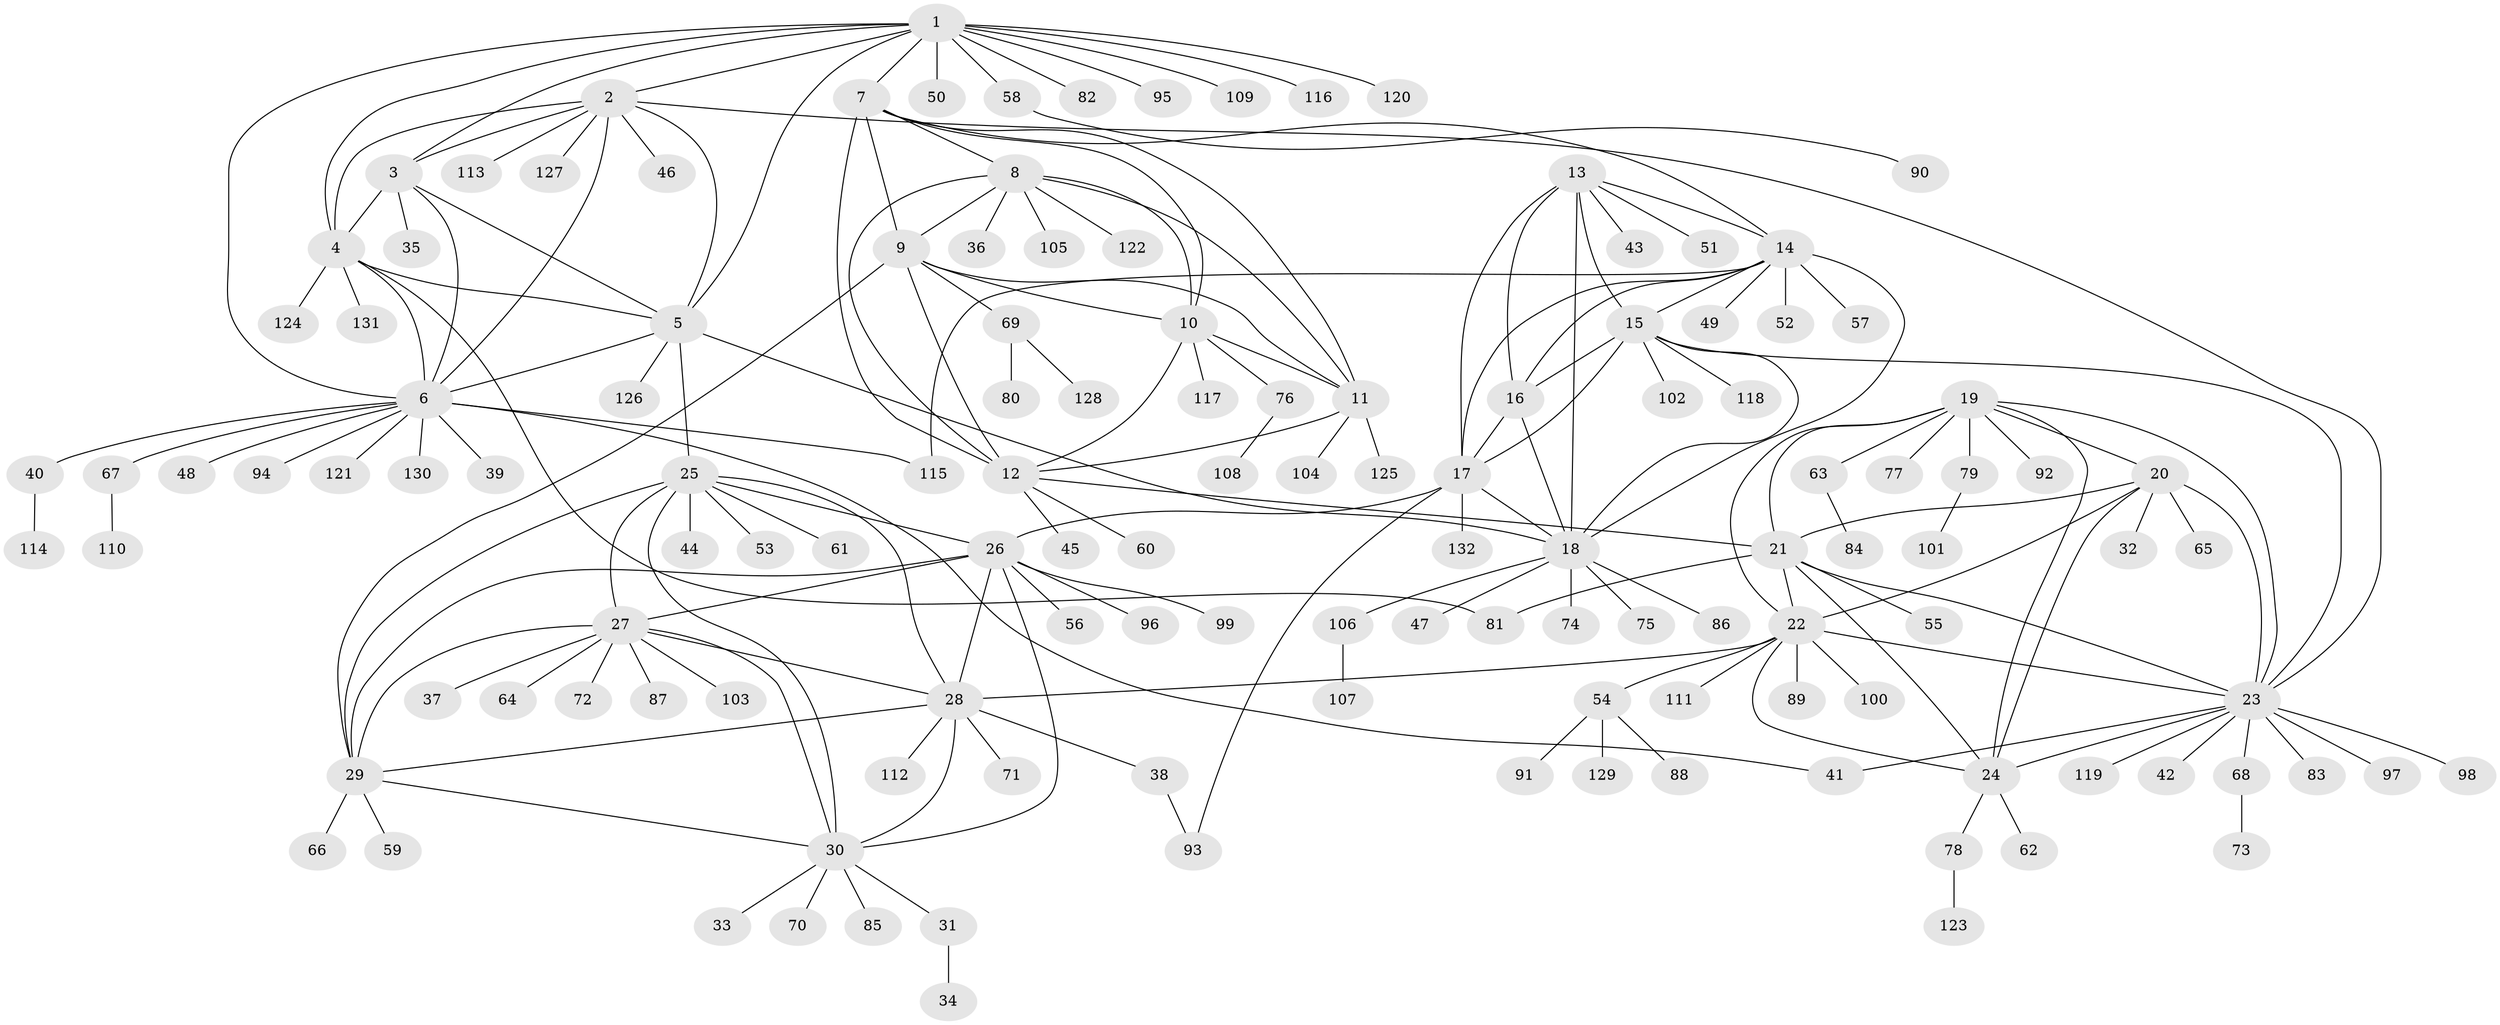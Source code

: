 // coarse degree distribution, {20: 0.010869565217391304, 7: 0.06521739130434782, 4: 0.021739130434782608, 6: 0.03260869565217391, 8: 0.043478260869565216, 16: 0.010869565217391304, 3: 0.021739130434782608, 9: 0.010869565217391304, 10: 0.010869565217391304, 11: 0.010869565217391304, 2: 0.043478260869565216, 1: 0.717391304347826}
// Generated by graph-tools (version 1.1) at 2025/19/03/04/25 18:19:38]
// undirected, 132 vertices, 191 edges
graph export_dot {
graph [start="1"]
  node [color=gray90,style=filled];
  1;
  2;
  3;
  4;
  5;
  6;
  7;
  8;
  9;
  10;
  11;
  12;
  13;
  14;
  15;
  16;
  17;
  18;
  19;
  20;
  21;
  22;
  23;
  24;
  25;
  26;
  27;
  28;
  29;
  30;
  31;
  32;
  33;
  34;
  35;
  36;
  37;
  38;
  39;
  40;
  41;
  42;
  43;
  44;
  45;
  46;
  47;
  48;
  49;
  50;
  51;
  52;
  53;
  54;
  55;
  56;
  57;
  58;
  59;
  60;
  61;
  62;
  63;
  64;
  65;
  66;
  67;
  68;
  69;
  70;
  71;
  72;
  73;
  74;
  75;
  76;
  77;
  78;
  79;
  80;
  81;
  82;
  83;
  84;
  85;
  86;
  87;
  88;
  89;
  90;
  91;
  92;
  93;
  94;
  95;
  96;
  97;
  98;
  99;
  100;
  101;
  102;
  103;
  104;
  105;
  106;
  107;
  108;
  109;
  110;
  111;
  112;
  113;
  114;
  115;
  116;
  117;
  118;
  119;
  120;
  121;
  122;
  123;
  124;
  125;
  126;
  127;
  128;
  129;
  130;
  131;
  132;
  1 -- 2;
  1 -- 3;
  1 -- 4;
  1 -- 5;
  1 -- 6;
  1 -- 7;
  1 -- 50;
  1 -- 58;
  1 -- 82;
  1 -- 95;
  1 -- 109;
  1 -- 116;
  1 -- 120;
  2 -- 3;
  2 -- 4;
  2 -- 5;
  2 -- 6;
  2 -- 23;
  2 -- 46;
  2 -- 113;
  2 -- 127;
  3 -- 4;
  3 -- 5;
  3 -- 6;
  3 -- 35;
  4 -- 5;
  4 -- 6;
  4 -- 81;
  4 -- 124;
  4 -- 131;
  5 -- 6;
  5 -- 18;
  5 -- 25;
  5 -- 126;
  6 -- 39;
  6 -- 40;
  6 -- 41;
  6 -- 48;
  6 -- 67;
  6 -- 94;
  6 -- 115;
  6 -- 121;
  6 -- 130;
  7 -- 8;
  7 -- 9;
  7 -- 10;
  7 -- 11;
  7 -- 12;
  7 -- 14;
  8 -- 9;
  8 -- 10;
  8 -- 11;
  8 -- 12;
  8 -- 36;
  8 -- 105;
  8 -- 122;
  9 -- 10;
  9 -- 11;
  9 -- 12;
  9 -- 29;
  9 -- 69;
  10 -- 11;
  10 -- 12;
  10 -- 76;
  10 -- 117;
  11 -- 12;
  11 -- 104;
  11 -- 125;
  12 -- 21;
  12 -- 45;
  12 -- 60;
  13 -- 14;
  13 -- 15;
  13 -- 16;
  13 -- 17;
  13 -- 18;
  13 -- 43;
  13 -- 51;
  14 -- 15;
  14 -- 16;
  14 -- 17;
  14 -- 18;
  14 -- 49;
  14 -- 52;
  14 -- 57;
  14 -- 115;
  15 -- 16;
  15 -- 17;
  15 -- 18;
  15 -- 23;
  15 -- 102;
  15 -- 118;
  16 -- 17;
  16 -- 18;
  17 -- 18;
  17 -- 26;
  17 -- 93;
  17 -- 132;
  18 -- 47;
  18 -- 74;
  18 -- 75;
  18 -- 86;
  18 -- 106;
  19 -- 20;
  19 -- 21;
  19 -- 22;
  19 -- 23;
  19 -- 24;
  19 -- 63;
  19 -- 77;
  19 -- 79;
  19 -- 92;
  20 -- 21;
  20 -- 22;
  20 -- 23;
  20 -- 24;
  20 -- 32;
  20 -- 65;
  21 -- 22;
  21 -- 23;
  21 -- 24;
  21 -- 55;
  21 -- 81;
  22 -- 23;
  22 -- 24;
  22 -- 28;
  22 -- 54;
  22 -- 89;
  22 -- 100;
  22 -- 111;
  23 -- 24;
  23 -- 41;
  23 -- 42;
  23 -- 68;
  23 -- 83;
  23 -- 97;
  23 -- 98;
  23 -- 119;
  24 -- 62;
  24 -- 78;
  25 -- 26;
  25 -- 27;
  25 -- 28;
  25 -- 29;
  25 -- 30;
  25 -- 44;
  25 -- 53;
  25 -- 61;
  26 -- 27;
  26 -- 28;
  26 -- 29;
  26 -- 30;
  26 -- 56;
  26 -- 96;
  26 -- 99;
  27 -- 28;
  27 -- 29;
  27 -- 30;
  27 -- 37;
  27 -- 64;
  27 -- 72;
  27 -- 87;
  27 -- 103;
  28 -- 29;
  28 -- 30;
  28 -- 38;
  28 -- 71;
  28 -- 112;
  29 -- 30;
  29 -- 59;
  29 -- 66;
  30 -- 31;
  30 -- 33;
  30 -- 70;
  30 -- 85;
  31 -- 34;
  38 -- 93;
  40 -- 114;
  54 -- 88;
  54 -- 91;
  54 -- 129;
  58 -- 90;
  63 -- 84;
  67 -- 110;
  68 -- 73;
  69 -- 80;
  69 -- 128;
  76 -- 108;
  78 -- 123;
  79 -- 101;
  106 -- 107;
}
